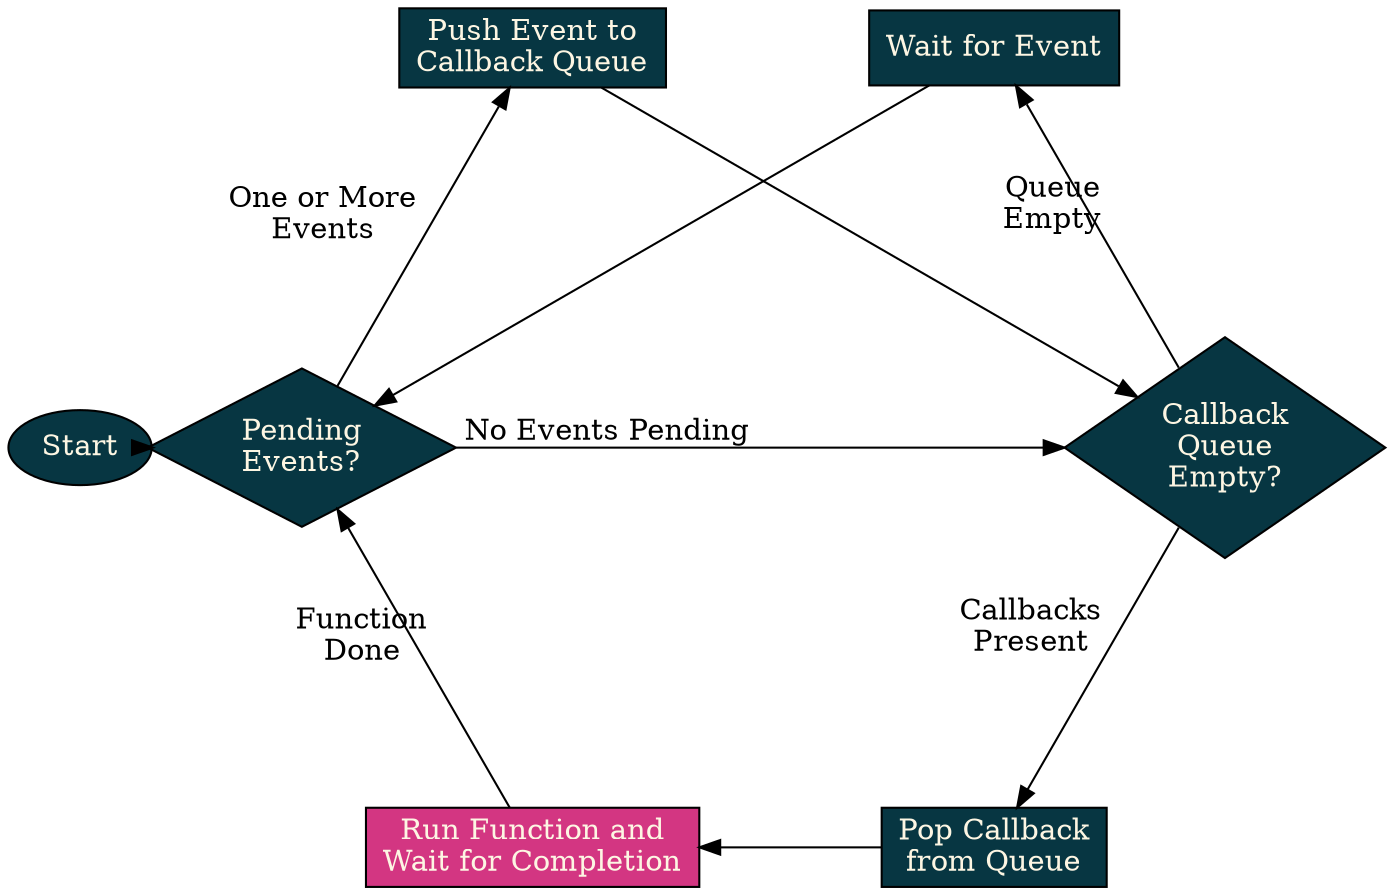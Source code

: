 digraph runtime {
  graph [layout=circo];
  node [ shape=rect
       , style=filled
       , fontcolor="#fdf6e3"
       , fillcolor="#073642"
       ];

  start [label="Start", shape=oval];
  check_events [label="Pending\nEvents?", shape=diamond];
  check_queue  [label="Callback\nQueue\nEmpty?", shape=diamond];

  enqueue [label="Push Event to\nCallback Queue"];
  dequeue [label="Pop Callback\nfrom Queue"];
  run     [label="Run Function and\nWait for Completion", fillcolor="#d33682"];
  wait    [label="Wait for Event"];

  start -> check_events;

  check_events -> enqueue [label="One or More\nEvents"];
  check_events -> check_queue [label="No Events Pending"];
  enqueue -> check_queue;

  check_queue -> dequeue [label="Callbacks\nPresent"];
  check_queue -> wait [label="Queue\nEmpty"];
  wait -> check_events;

  dequeue -> run;
  run -> check_events [label="Function\nDone"];
}

